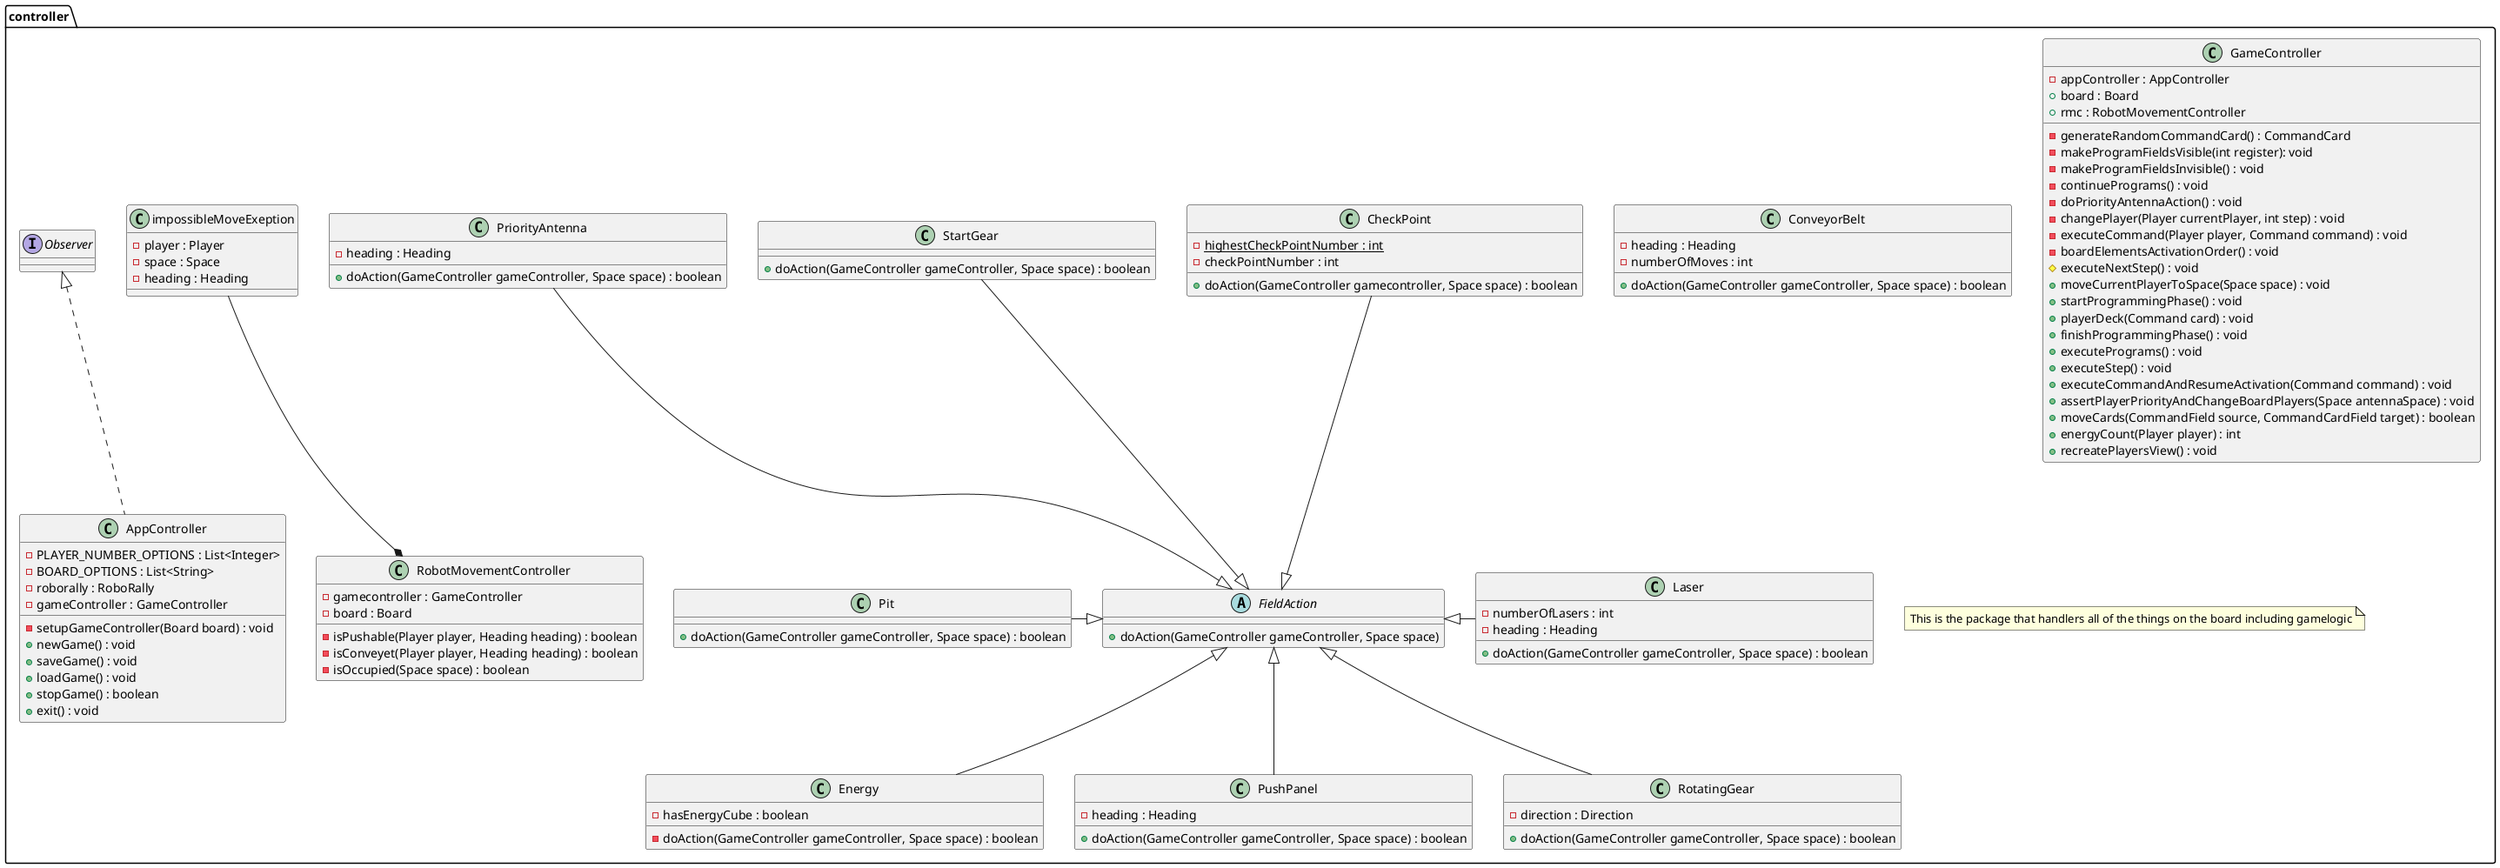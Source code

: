 @startuml
package controller{
   class AppController implements Observer{
      -PLAYER_NUMBER_OPTIONS : List<Integer>
      -BOARD_OPTIONS : List<String>
      -roborally : RoboRally
      -gameController : GameController

      -setupGameController(Board board) : void
      +newGame() : void
      +saveGame() : void
      +loadGame() : void
      +stopGame() : boolean
      +exit() : void
   }
   class CheckPoint{
     {Static} -highestCheckPointNumber : int
     -checkPointNumber : int

     +doAction(GameController gamecontroller, Space space) : boolean
   }
   class ConveyorBelt{
     -heading : Heading
     -numberOfMoves : int

     +doAction(GameController gameController, Space space) : boolean
   }
   class Energy{
     -hasEnergyCube : boolean

     -doAction(GameController gameController, Space space) : boolean
   }
   abstract class FieldAction{
      +doAction(GameController gameController, Space space)
   }
   class GameController{
      -appController : AppController
      +board : Board
      +rmc : RobotMovementController

      -generateRandomCommandCard() : CommandCard
      -makeProgramFieldsVisible(int register): void
      -makeProgramFieldsInvisible() : void
      -continuePrograms() : void
      -doPriorityAntennaAction() : void
      -changePlayer(Player currentPlayer, int step) : void
      -executeCommand(Player player, Command command) : void
      -boardElementsActivationOrder() : void
      #executeNextStep() : void
      +moveCurrentPlayerToSpace(Space space) : void
      +startProgrammingPhase() : void
      +playerDeck(Command card) : void
      +finishProgrammingPhase() : void
      +executePrograms() : void
      +executeStep() : void
      +executeCommandAndResumeActivation(Command command) : void
      +assertPlayerPriorityAndChangeBoardPlayers(Space antennaSpace) : void
      +moveCards(CommandField source, CommandCardField target) : boolean
      +energyCount(Player player) : int
      +recreatePlayersView() : void
   }
   class Laser{
     -numberOfLasers : int
     -heading : Heading

     +doAction(GameController gameController, Space space) : boolean
   }
   class Pit{
      +doAction(GameController gameController, Space space) : boolean
   }
   class PriorityAntenna{
      -heading : Heading

      +doAction(GameController gameController, Space space) : boolean
   }
   class PushPanel{
      -heading : Heading

      +doAction(GameController gameController, Space space) : boolean
   }
   class RobotMovementController{
      -gamecontroller : GameController
      -board : Board

      -isPushable(Player player, Heading heading) : boolean
      -isConveyet(Player player, Heading heading) : boolean
      -isOccupied(Space space) : boolean

   }
   class impossibleMoveExeption{
      -player : Player
      -space : Space
      -heading : Heading
   }
   class RotatingGear{
     -direction : Direction

     +doAction(GameController gameController, Space space) : boolean
   }
   class StartGear{
      +doAction(GameController gameController, Space space) : boolean
   }
   RobotMovementController *-u- impossibleMoveExeption
   note "This is the package that handlers all of the things on the board including gamelogic" as note1
}



FieldAction <|-l- Pit
FieldAction <|-r- Laser
FieldAction <|-d- Energy
FieldAction <|-u- PriorityAntenna
FieldAction <|-d- PushPanel
FieldAction <|-d- RotatingGear
FieldAction <|-u- StartGear
FieldAction <|-u- CheckPoint


@enduml